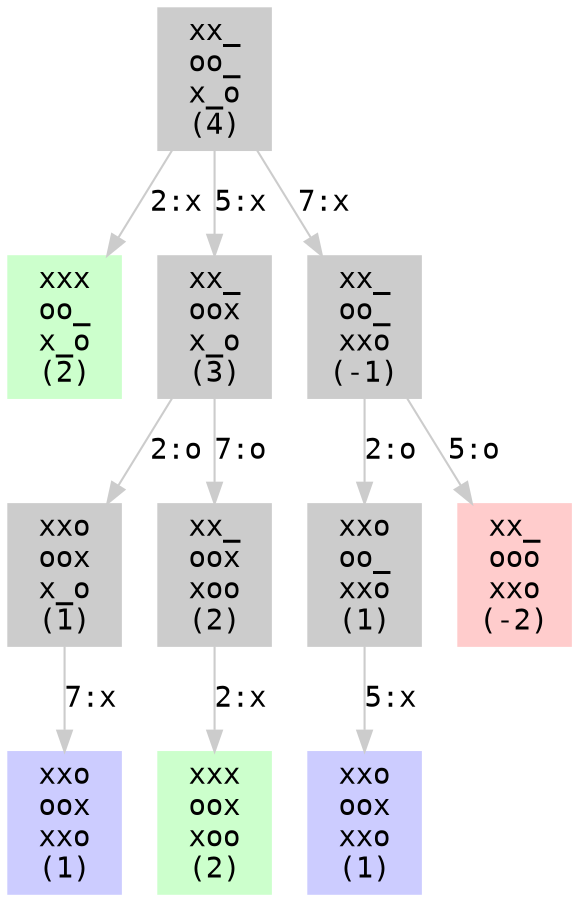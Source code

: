 digraph {
  fontname="Monospace"
  node [shape=box,fontname="Monospace",style=filled]
  edge [fontname="Monospace",color="#cccccc"]
  1 [label="xx_\noo_\nx_o\n(4)",color="#cccccc"]
  2 [label="xxx\noo_\nx_o\n(2)",color="#ccffcc"]
  3 [label="xx_\noox\nx_o\n(3)",color="#cccccc"]
  4 [label="xxo\noox\nx_o\n(1)",color="#cccccc"]
  5 [label="xxo\noox\nxxo\n(1)",color="#ccccff"]
  6 [label="xx_\noox\nxoo\n(2)",color="#cccccc"]
  7 [label="xxx\noox\nxoo\n(2)",color="#ccffcc"]
  8 [label="xx_\noo_\nxxo\n(-1)",color="#cccccc"]
  9 [label="xxo\noo_\nxxo\n(1)",color="#cccccc"]
  10 [label="xxo\noox\nxxo\n(1)",color="#ccccff"]
  11 [label="xx_\nooo\nxxo\n(-2)",color="#ffcccc"]
  1 -> 2 [label="2:x"]
  1 -> 3 [label="5:x"]
  1 -> 8 [label="7:x"]
  3 -> 4 [label="2:o"]
  3 -> 6 [label="7:o"]
  4 -> 5 [label="7:x"]
  6 -> 7 [label="2:x"]
  8 -> 9 [label="2:o"]
  8 -> 11 [label="5:o"]
  9 -> 10 [label="5:x"]
}

